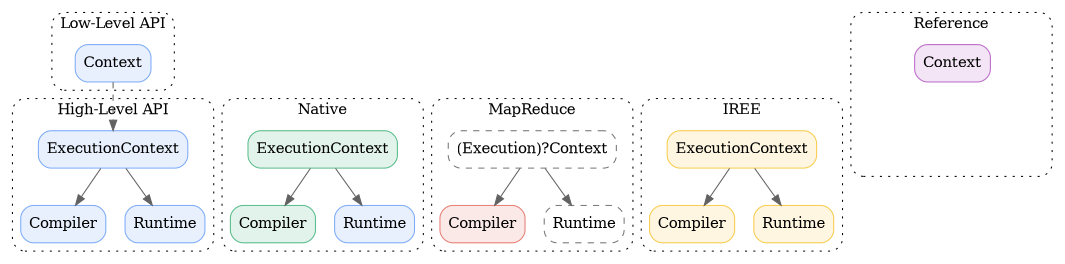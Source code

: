 digraph G {
  graph [style="dotted,rounded", size="7.1 100"]
  node [shape="box", style="rounded,filled"]
  edge [color="#616161"]
  newrank=true

  subgraph cluster_low {
    label="Low-Level API"
    core_context [label="Context", fillcolor="#E8F0FE", color="#7BAAF7"]
  }

  subgraph cluster_high {
    label="High-Level API"
    core_execution_context [label="ExecutionContext", fillcolor="#E8F0FE", color="#7BAAF7"]
    core_compiler [label="Compiler", fillcolor="#E8F0FE", color="#7BAAF7"]
    core_runtime [label="Runtime", fillcolor="#E8F0FE", color="#7BAAF7"]
    core_execution_context -> core_compiler
    core_execution_context -> core_runtime
  }

  core_context -> core_execution_context [style="dashed"]

  subgraph cluster_native {
    label="Native"
    native_context [label="ExecutionContext", href="#context", target="_parent", fillcolor="#E2F3EB", color="#57BB8A"]
    native_compiler [label="Compiler", href="#compiler", target="_parent", fillcolor="#E2F3EB", color="#57BB8A"]
    native_runtime [label="Runtime", href="#runtime", target="_parent", fillcolor="#E8F0FE", color="#7BAAF7"]
    native_context -> native_compiler
    native_context -> native_runtime
  }

  subgraph cluster_mapreduce {
    label="MapReduce"
    mapreduce_context [label="(Execution)?Context", href="#context-2", target="_parent", style="dashed,rounded", fillcolor="#FFFFFF", color="#757575"]
    mapreduce_compiler [label="Compiler", href="#compiler-2", target="_parent", fillcolor="#FBE9E7", color="#E67C73"]
    mapreduce_runtime [label="Runtime", href="#runtime-2", target="_parent", style="dashed,rounded", fillcolor="#FFFFFF", color="#757575"]
    mapreduce_context -> mapreduce_compiler
    mapreduce_context -> mapreduce_runtime
  }

  subgraph cluster_iree {
    label="IREE"
    iree_context [label="ExecutionContext", href="#context-3", target="_parent", fillcolor="#FEF6E0", color="#F7CB4D"]
    iree_compiler [label="Compiler", href="#compiler-3", target="_parent", fillcolor="#FEF6E0", color="#F7CB4D"]
    iree_runtime [label="Runtime", href="#runtime-3", target="_parent", fillcolor="#FEF6E0", color="#F7CB4D"]
    iree_context -> iree_compiler
    iree_context -> iree_runtime
  }

  subgraph cluster_reference {
    label="Reference"
    reference_context [label="Context", href="#reference", target="_parent", fillcolor="#F3E5F5", color="#BA68C8"]
    reference_compiler [label="Compiler", style="invisible"]
    reference_runtime [label="Runtime", style="invisible"]
    reference_context -> reference_compiler [arrowhead="none", style="invisible"]
    reference_context -> reference_runtime [arrowhead="none", style="invisible"]
  }

  // Layout
  {rank=same; core_context, reference_context}
  {rank=same; core_execution_context, native_context, mapreduce_context, iree_context}
  {rank=same; core_compiler, core_runtime, native_compiler, native_runtime, mapreduce_compiler, mapreduce_runtime, iree_compiler, iree_runtime}
}
